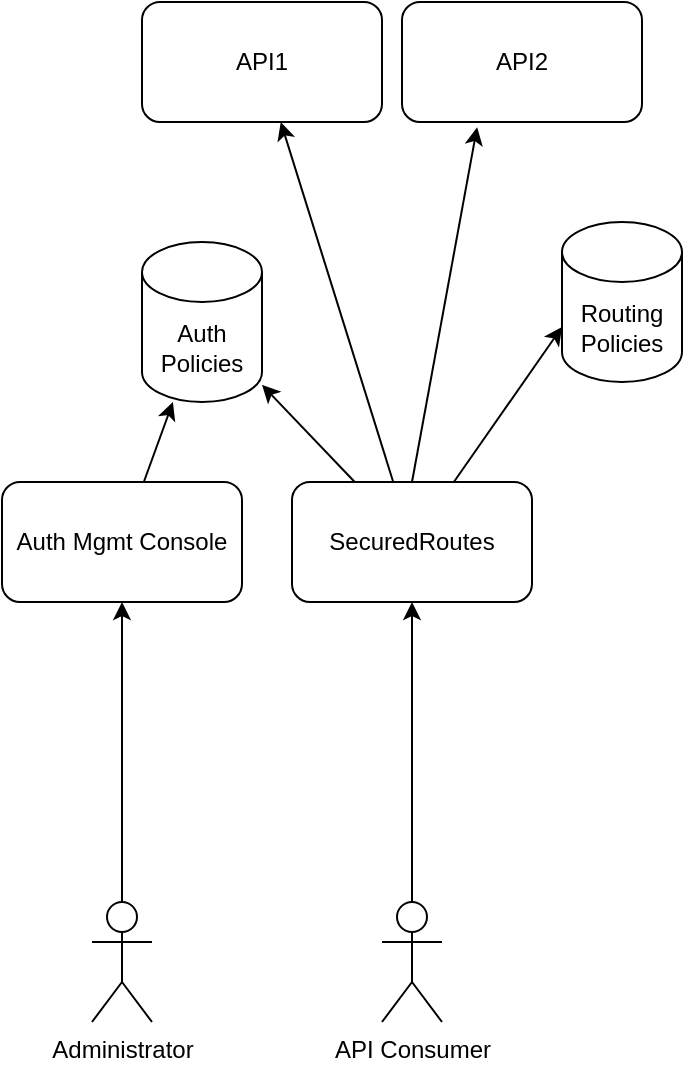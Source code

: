 <mxfile version="14.1.8" type="device"><diagram id="j_XZce7tLi3SO--DSWzP" name="Page-1"><mxGraphModel dx="1024" dy="592" grid="1" gridSize="10" guides="1" tooltips="1" connect="1" arrows="1" fold="1" page="1" pageScale="1" pageWidth="850" pageHeight="1100" math="0" shadow="0"><root><mxCell id="0"/><mxCell id="1" parent="0"/><mxCell id="87vR1zfiO9e400p4tpeW-6" style="edgeStyle=orthogonalEdgeStyle;rounded=0;orthogonalLoop=1;jettySize=auto;html=1;entryX=0.5;entryY=1;entryDx=0;entryDy=0;" edge="1" parent="1" source="87vR1zfiO9e400p4tpeW-3" target="87vR1zfiO9e400p4tpeW-8"><mxGeometry relative="1" as="geometry"><mxPoint x="310" y="370" as="targetPoint"/></mxGeometry></mxCell><mxCell id="87vR1zfiO9e400p4tpeW-3" value="API Consumer" style="shape=umlActor;verticalLabelPosition=bottom;verticalAlign=top;html=1;outlineConnect=0;" vertex="1" parent="1"><mxGeometry x="300" y="510" width="30" height="60" as="geometry"/></mxCell><mxCell id="87vR1zfiO9e400p4tpeW-4" value="Routing Policies" style="shape=cylinder3;whiteSpace=wrap;html=1;boundedLbl=1;backgroundOutline=1;size=15;" vertex="1" parent="1"><mxGeometry x="390" y="170" width="60" height="80" as="geometry"/></mxCell><mxCell id="87vR1zfiO9e400p4tpeW-5" value="Auth Policies" style="shape=cylinder3;whiteSpace=wrap;html=1;boundedLbl=1;backgroundOutline=1;size=15;" vertex="1" parent="1"><mxGeometry x="180" y="180" width="60" height="80" as="geometry"/></mxCell><mxCell id="87vR1zfiO9e400p4tpeW-7" value="API2" style="rounded=1;whiteSpace=wrap;html=1;" vertex="1" parent="1"><mxGeometry x="310" y="60" width="120" height="60" as="geometry"/></mxCell><mxCell id="87vR1zfiO9e400p4tpeW-10" style="rounded=0;orthogonalLoop=1;jettySize=auto;html=1;exitX=0.5;exitY=0;exitDx=0;exitDy=0;entryX=0.313;entryY=1.043;entryDx=0;entryDy=0;entryPerimeter=0;" edge="1" parent="1" source="87vR1zfiO9e400p4tpeW-8" target="87vR1zfiO9e400p4tpeW-7"><mxGeometry relative="1" as="geometry"/></mxCell><mxCell id="87vR1zfiO9e400p4tpeW-11" style="edgeStyle=none;rounded=0;orthogonalLoop=1;jettySize=auto;html=1;" edge="1" parent="1" source="87vR1zfiO9e400p4tpeW-8" target="87vR1zfiO9e400p4tpeW-9"><mxGeometry relative="1" as="geometry"/></mxCell><mxCell id="87vR1zfiO9e400p4tpeW-12" style="edgeStyle=none;rounded=0;orthogonalLoop=1;jettySize=auto;html=1;entryX=0;entryY=0;entryDx=0;entryDy=52.5;entryPerimeter=0;" edge="1" parent="1" source="87vR1zfiO9e400p4tpeW-8" target="87vR1zfiO9e400p4tpeW-4"><mxGeometry relative="1" as="geometry"/></mxCell><mxCell id="87vR1zfiO9e400p4tpeW-13" style="edgeStyle=none;rounded=0;orthogonalLoop=1;jettySize=auto;html=1;" edge="1" parent="1" source="87vR1zfiO9e400p4tpeW-8" target="87vR1zfiO9e400p4tpeW-5"><mxGeometry relative="1" as="geometry"/></mxCell><mxCell id="87vR1zfiO9e400p4tpeW-8" value="SecuredRoutes" style="rounded=1;whiteSpace=wrap;html=1;" vertex="1" parent="1"><mxGeometry x="255" y="300" width="120" height="60" as="geometry"/></mxCell><mxCell id="87vR1zfiO9e400p4tpeW-9" value="API1" style="rounded=1;whiteSpace=wrap;html=1;" vertex="1" parent="1"><mxGeometry x="180" y="60" width="120" height="60" as="geometry"/></mxCell><mxCell id="87vR1zfiO9e400p4tpeW-17" style="edgeStyle=none;rounded=0;orthogonalLoop=1;jettySize=auto;html=1;" edge="1" parent="1" source="87vR1zfiO9e400p4tpeW-14" target="87vR1zfiO9e400p4tpeW-5"><mxGeometry relative="1" as="geometry"/></mxCell><mxCell id="87vR1zfiO9e400p4tpeW-14" value="Auth Mgmt Console" style="rounded=1;whiteSpace=wrap;html=1;" vertex="1" parent="1"><mxGeometry x="110" y="300" width="120" height="60" as="geometry"/></mxCell><mxCell id="87vR1zfiO9e400p4tpeW-15" value="Administrator" style="shape=umlActor;verticalLabelPosition=bottom;verticalAlign=top;html=1;outlineConnect=0;" vertex="1" parent="1"><mxGeometry x="155" y="510" width="30" height="60" as="geometry"/></mxCell><mxCell id="87vR1zfiO9e400p4tpeW-16" value="" style="endArrow=classic;html=1;exitX=0.5;exitY=0;exitDx=0;exitDy=0;exitPerimeter=0;entryX=0.5;entryY=1;entryDx=0;entryDy=0;" edge="1" parent="1" source="87vR1zfiO9e400p4tpeW-15" target="87vR1zfiO9e400p4tpeW-14"><mxGeometry width="50" height="50" relative="1" as="geometry"><mxPoint x="400" y="420" as="sourcePoint"/><mxPoint x="450" y="370" as="targetPoint"/></mxGeometry></mxCell></root></mxGraphModel></diagram></mxfile>